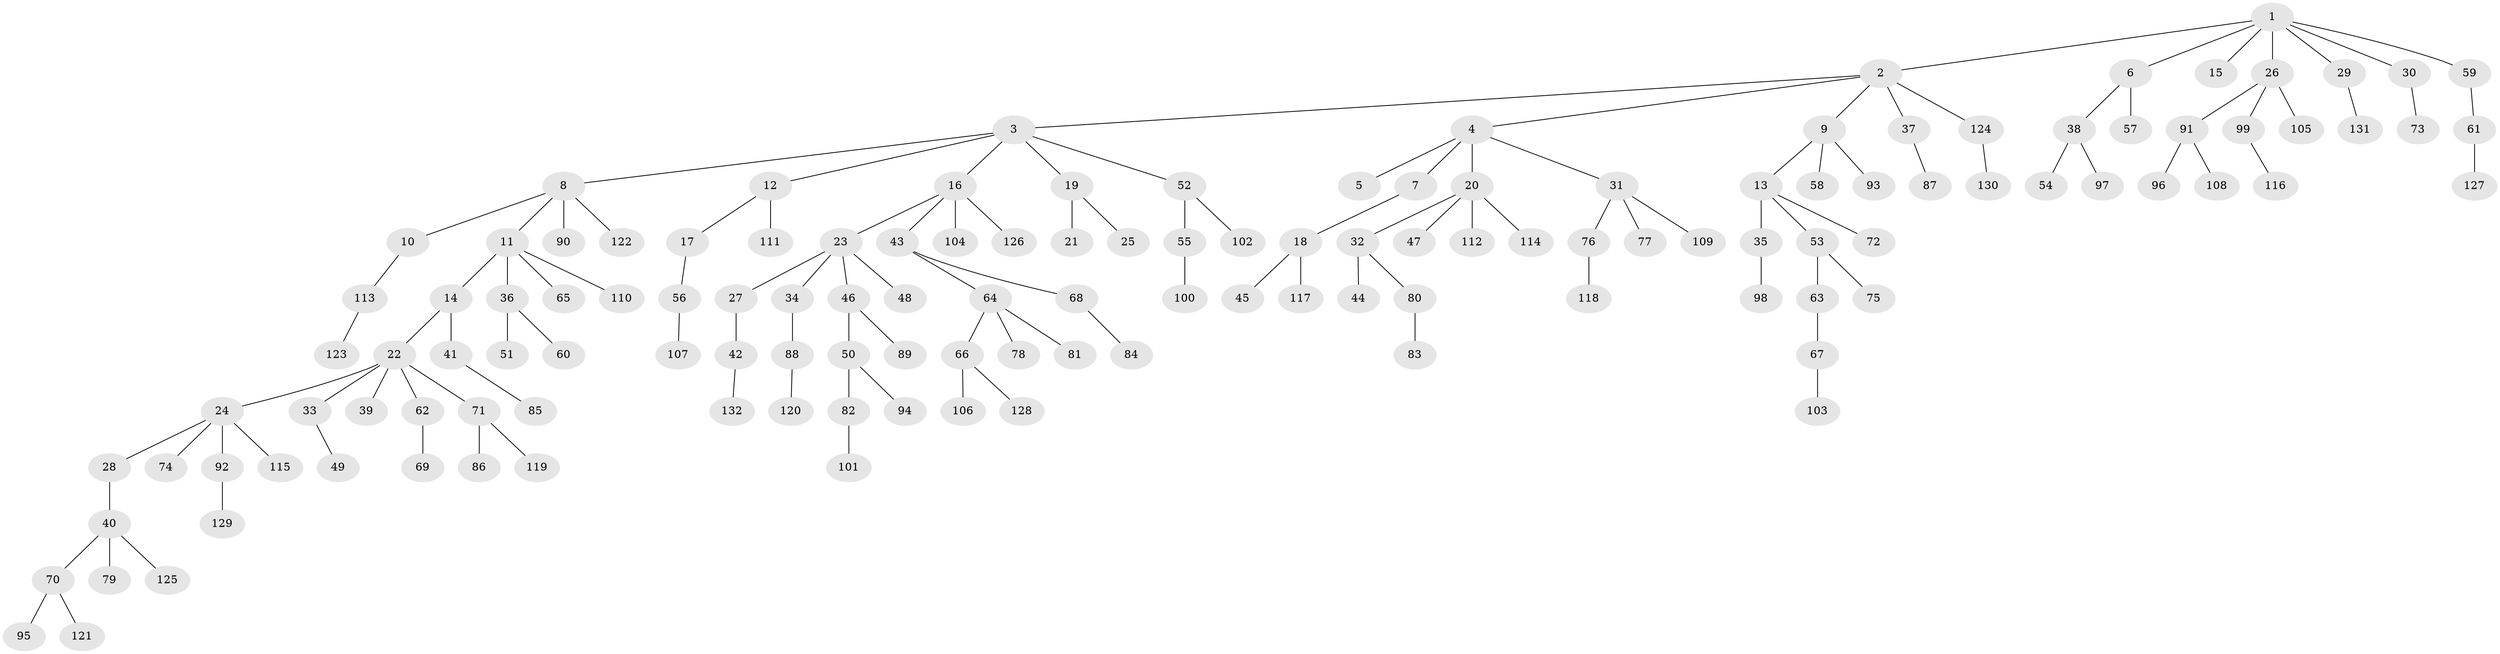 // coarse degree distribution, {11: 0.010869565217391304, 6: 0.021739130434782608, 5: 0.043478260869565216, 1: 0.6304347826086957, 3: 0.11956521739130435, 2: 0.10869565217391304, 4: 0.05434782608695652, 8: 0.010869565217391304}
// Generated by graph-tools (version 1.1) at 2025/19/03/04/25 18:19:16]
// undirected, 132 vertices, 131 edges
graph export_dot {
graph [start="1"]
  node [color=gray90,style=filled];
  1;
  2;
  3;
  4;
  5;
  6;
  7;
  8;
  9;
  10;
  11;
  12;
  13;
  14;
  15;
  16;
  17;
  18;
  19;
  20;
  21;
  22;
  23;
  24;
  25;
  26;
  27;
  28;
  29;
  30;
  31;
  32;
  33;
  34;
  35;
  36;
  37;
  38;
  39;
  40;
  41;
  42;
  43;
  44;
  45;
  46;
  47;
  48;
  49;
  50;
  51;
  52;
  53;
  54;
  55;
  56;
  57;
  58;
  59;
  60;
  61;
  62;
  63;
  64;
  65;
  66;
  67;
  68;
  69;
  70;
  71;
  72;
  73;
  74;
  75;
  76;
  77;
  78;
  79;
  80;
  81;
  82;
  83;
  84;
  85;
  86;
  87;
  88;
  89;
  90;
  91;
  92;
  93;
  94;
  95;
  96;
  97;
  98;
  99;
  100;
  101;
  102;
  103;
  104;
  105;
  106;
  107;
  108;
  109;
  110;
  111;
  112;
  113;
  114;
  115;
  116;
  117;
  118;
  119;
  120;
  121;
  122;
  123;
  124;
  125;
  126;
  127;
  128;
  129;
  130;
  131;
  132;
  1 -- 2;
  1 -- 6;
  1 -- 15;
  1 -- 26;
  1 -- 29;
  1 -- 30;
  1 -- 59;
  2 -- 3;
  2 -- 4;
  2 -- 9;
  2 -- 37;
  2 -- 124;
  3 -- 8;
  3 -- 12;
  3 -- 16;
  3 -- 19;
  3 -- 52;
  4 -- 5;
  4 -- 7;
  4 -- 20;
  4 -- 31;
  6 -- 38;
  6 -- 57;
  7 -- 18;
  8 -- 10;
  8 -- 11;
  8 -- 90;
  8 -- 122;
  9 -- 13;
  9 -- 58;
  9 -- 93;
  10 -- 113;
  11 -- 14;
  11 -- 36;
  11 -- 65;
  11 -- 110;
  12 -- 17;
  12 -- 111;
  13 -- 35;
  13 -- 53;
  13 -- 72;
  14 -- 22;
  14 -- 41;
  16 -- 23;
  16 -- 43;
  16 -- 104;
  16 -- 126;
  17 -- 56;
  18 -- 45;
  18 -- 117;
  19 -- 21;
  19 -- 25;
  20 -- 32;
  20 -- 47;
  20 -- 112;
  20 -- 114;
  22 -- 24;
  22 -- 33;
  22 -- 39;
  22 -- 62;
  22 -- 71;
  23 -- 27;
  23 -- 34;
  23 -- 46;
  23 -- 48;
  24 -- 28;
  24 -- 74;
  24 -- 92;
  24 -- 115;
  26 -- 91;
  26 -- 99;
  26 -- 105;
  27 -- 42;
  28 -- 40;
  29 -- 131;
  30 -- 73;
  31 -- 76;
  31 -- 77;
  31 -- 109;
  32 -- 44;
  32 -- 80;
  33 -- 49;
  34 -- 88;
  35 -- 98;
  36 -- 51;
  36 -- 60;
  37 -- 87;
  38 -- 54;
  38 -- 97;
  40 -- 70;
  40 -- 79;
  40 -- 125;
  41 -- 85;
  42 -- 132;
  43 -- 64;
  43 -- 68;
  46 -- 50;
  46 -- 89;
  50 -- 82;
  50 -- 94;
  52 -- 55;
  52 -- 102;
  53 -- 63;
  53 -- 75;
  55 -- 100;
  56 -- 107;
  59 -- 61;
  61 -- 127;
  62 -- 69;
  63 -- 67;
  64 -- 66;
  64 -- 78;
  64 -- 81;
  66 -- 106;
  66 -- 128;
  67 -- 103;
  68 -- 84;
  70 -- 95;
  70 -- 121;
  71 -- 86;
  71 -- 119;
  76 -- 118;
  80 -- 83;
  82 -- 101;
  88 -- 120;
  91 -- 96;
  91 -- 108;
  92 -- 129;
  99 -- 116;
  113 -- 123;
  124 -- 130;
}
